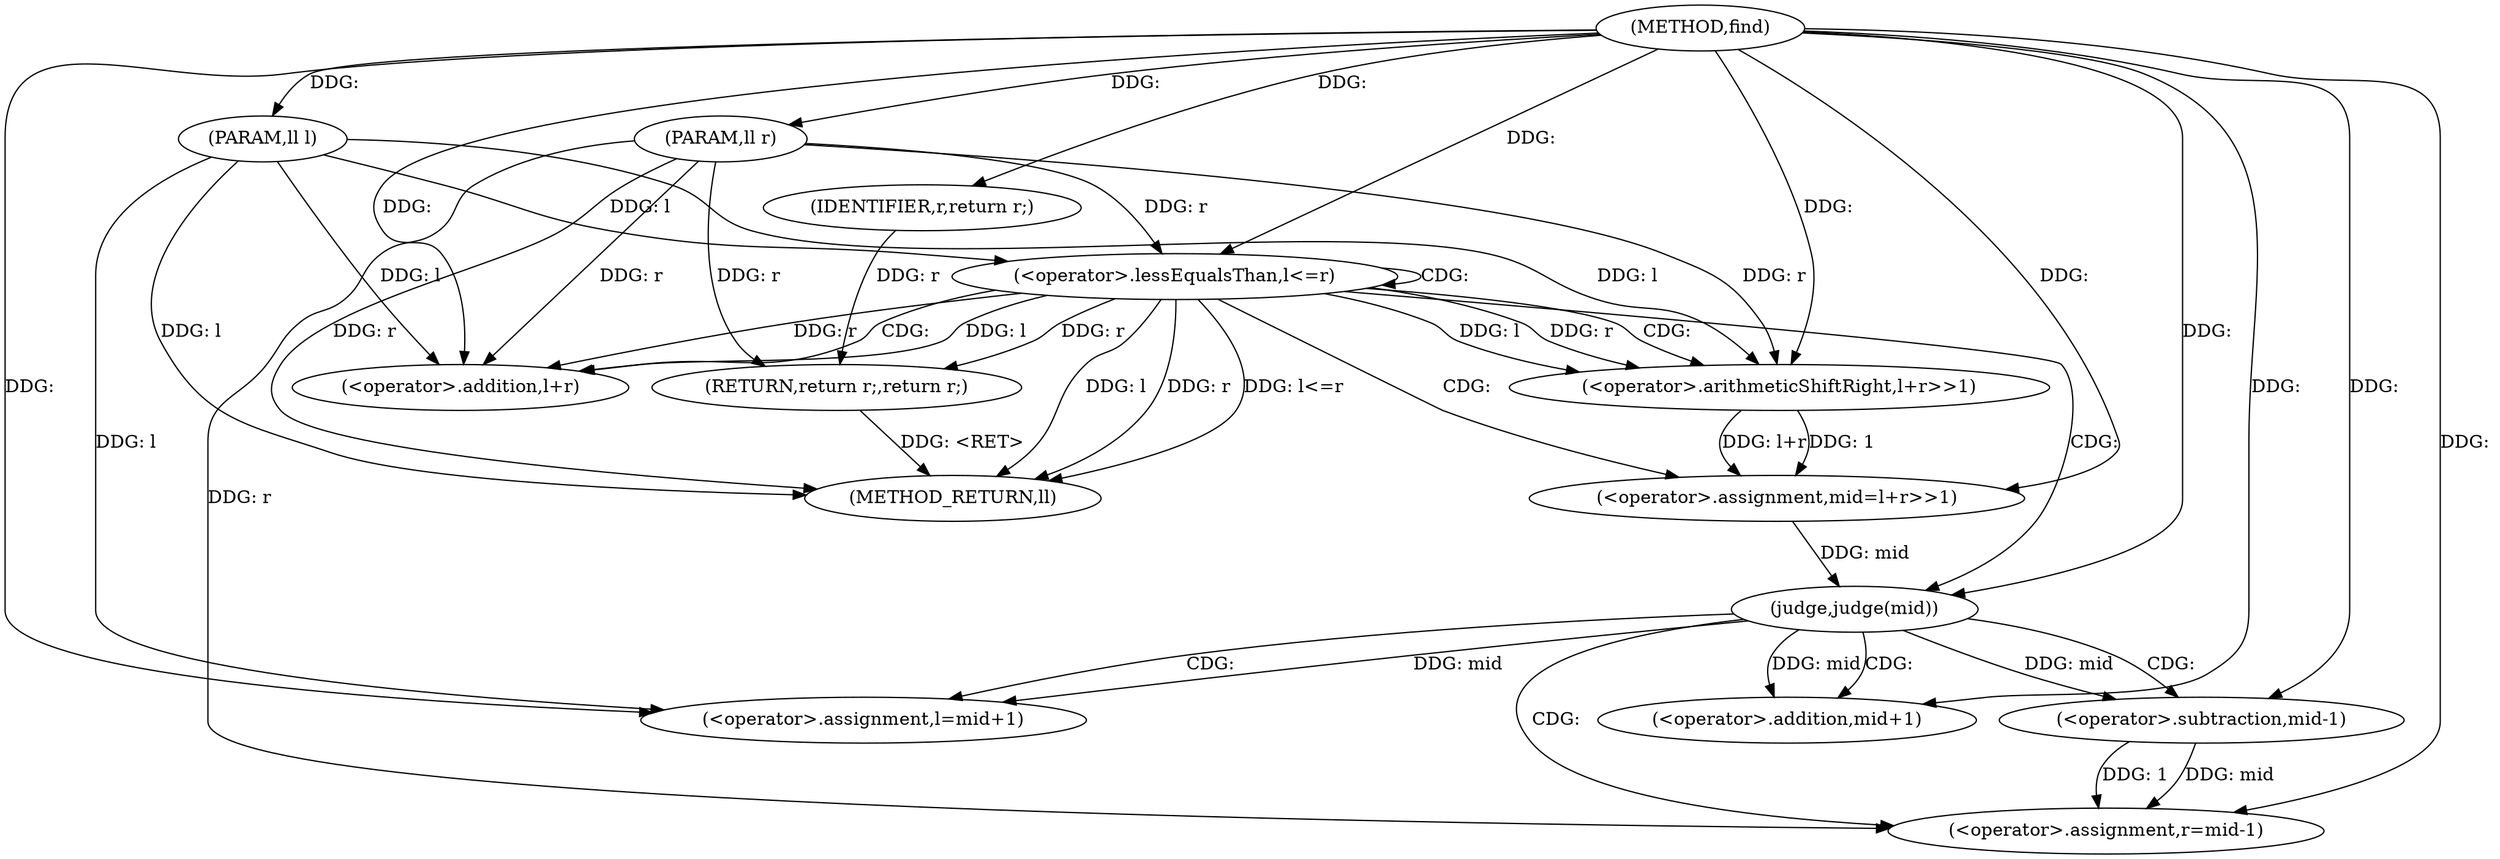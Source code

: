 digraph "find" {  
"1000249" [label = "(METHOD,find)" ]
"1000282" [label = "(METHOD_RETURN,ll)" ]
"1000250" [label = "(PARAM,ll l)" ]
"1000251" [label = "(PARAM,ll r)" ]
"1000280" [label = "(RETURN,return r;,return r;)" ]
"1000255" [label = "(<operator>.lessEqualsThan,l<=r)" ]
"1000281" [label = "(IDENTIFIER,r,return r;)" ]
"1000259" [label = "(<operator>.assignment,mid=l+r>>1)" ]
"1000267" [label = "(judge,judge(mid))" ]
"1000269" [label = "(<operator>.assignment,l=mid+1)" ]
"1000261" [label = "(<operator>.arithmeticShiftRight,l+r>>1)" ]
"1000275" [label = "(<operator>.assignment,r=mid-1)" ]
"1000262" [label = "(<operator>.addition,l+r)" ]
"1000271" [label = "(<operator>.addition,mid+1)" ]
"1000277" [label = "(<operator>.subtraction,mid-1)" ]
  "1000280" -> "1000282"  [ label = "DDG: <RET>"] 
  "1000250" -> "1000282"  [ label = "DDG: l"] 
  "1000251" -> "1000282"  [ label = "DDG: r"] 
  "1000255" -> "1000282"  [ label = "DDG: l"] 
  "1000255" -> "1000282"  [ label = "DDG: r"] 
  "1000255" -> "1000282"  [ label = "DDG: l<=r"] 
  "1000249" -> "1000250"  [ label = "DDG: "] 
  "1000249" -> "1000251"  [ label = "DDG: "] 
  "1000281" -> "1000280"  [ label = "DDG: r"] 
  "1000255" -> "1000280"  [ label = "DDG: r"] 
  "1000251" -> "1000280"  [ label = "DDG: r"] 
  "1000249" -> "1000281"  [ label = "DDG: "] 
  "1000250" -> "1000255"  [ label = "DDG: l"] 
  "1000249" -> "1000255"  [ label = "DDG: "] 
  "1000251" -> "1000255"  [ label = "DDG: r"] 
  "1000261" -> "1000259"  [ label = "DDG: l+r"] 
  "1000261" -> "1000259"  [ label = "DDG: 1"] 
  "1000249" -> "1000259"  [ label = "DDG: "] 
  "1000249" -> "1000269"  [ label = "DDG: "] 
  "1000267" -> "1000269"  [ label = "DDG: mid"] 
  "1000255" -> "1000261"  [ label = "DDG: l"] 
  "1000250" -> "1000261"  [ label = "DDG: l"] 
  "1000249" -> "1000261"  [ label = "DDG: "] 
  "1000255" -> "1000261"  [ label = "DDG: r"] 
  "1000251" -> "1000261"  [ label = "DDG: r"] 
  "1000259" -> "1000267"  [ label = "DDG: mid"] 
  "1000249" -> "1000267"  [ label = "DDG: "] 
  "1000250" -> "1000269"  [ label = "DDG: l"] 
  "1000277" -> "1000275"  [ label = "DDG: mid"] 
  "1000277" -> "1000275"  [ label = "DDG: 1"] 
  "1000255" -> "1000262"  [ label = "DDG: l"] 
  "1000250" -> "1000262"  [ label = "DDG: l"] 
  "1000249" -> "1000262"  [ label = "DDG: "] 
  "1000255" -> "1000262"  [ label = "DDG: r"] 
  "1000251" -> "1000262"  [ label = "DDG: r"] 
  "1000267" -> "1000271"  [ label = "DDG: mid"] 
  "1000249" -> "1000271"  [ label = "DDG: "] 
  "1000251" -> "1000275"  [ label = "DDG: r"] 
  "1000249" -> "1000275"  [ label = "DDG: "] 
  "1000267" -> "1000277"  [ label = "DDG: mid"] 
  "1000249" -> "1000277"  [ label = "DDG: "] 
  "1000255" -> "1000262"  [ label = "CDG: "] 
  "1000255" -> "1000255"  [ label = "CDG: "] 
  "1000255" -> "1000261"  [ label = "CDG: "] 
  "1000255" -> "1000267"  [ label = "CDG: "] 
  "1000255" -> "1000259"  [ label = "CDG: "] 
  "1000267" -> "1000269"  [ label = "CDG: "] 
  "1000267" -> "1000271"  [ label = "CDG: "] 
  "1000267" -> "1000277"  [ label = "CDG: "] 
  "1000267" -> "1000275"  [ label = "CDG: "] 
}
